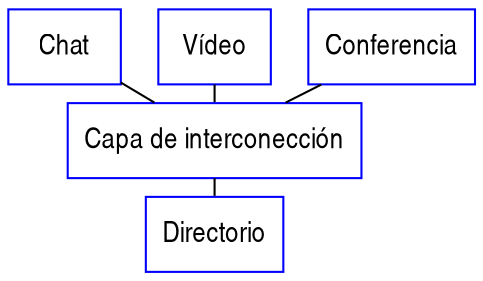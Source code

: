 
graph Arquitectura {
rankdir=BT;
spline=curved;
ranksep = "0.02 equally";
node[shape=record, overlap="true", color="blue", width=full, height=auto, fontname="Liberation Sans Narrow"];
graph[spline=curved];
"Directorio" -- "Capa de interconección"
"Capa de interconección" -- "Chat"
"Capa de interconección" -- "Vídeo"
"Capa de interconección" -- "Conferencia"
#"" -- ""
#"" -- ""
#"" -- ""
#"" -- ""

}

